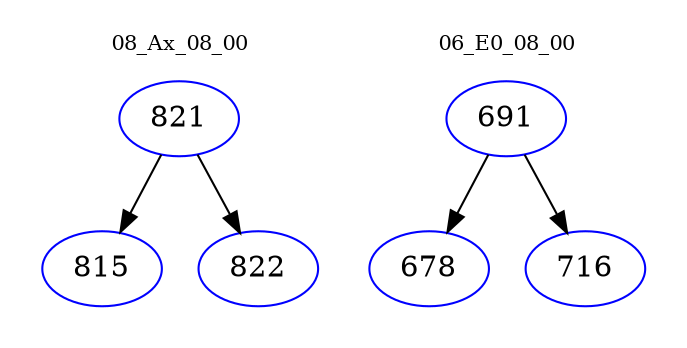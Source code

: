 digraph{
subgraph cluster_0 {
color = white
label = "08_Ax_08_00";
fontsize=10;
T0_821 [label="821", color="blue"]
T0_821 -> T0_815 [color="black"]
T0_815 [label="815", color="blue"]
T0_821 -> T0_822 [color="black"]
T0_822 [label="822", color="blue"]
}
subgraph cluster_1 {
color = white
label = "06_E0_08_00";
fontsize=10;
T1_691 [label="691", color="blue"]
T1_691 -> T1_678 [color="black"]
T1_678 [label="678", color="blue"]
T1_691 -> T1_716 [color="black"]
T1_716 [label="716", color="blue"]
}
}
